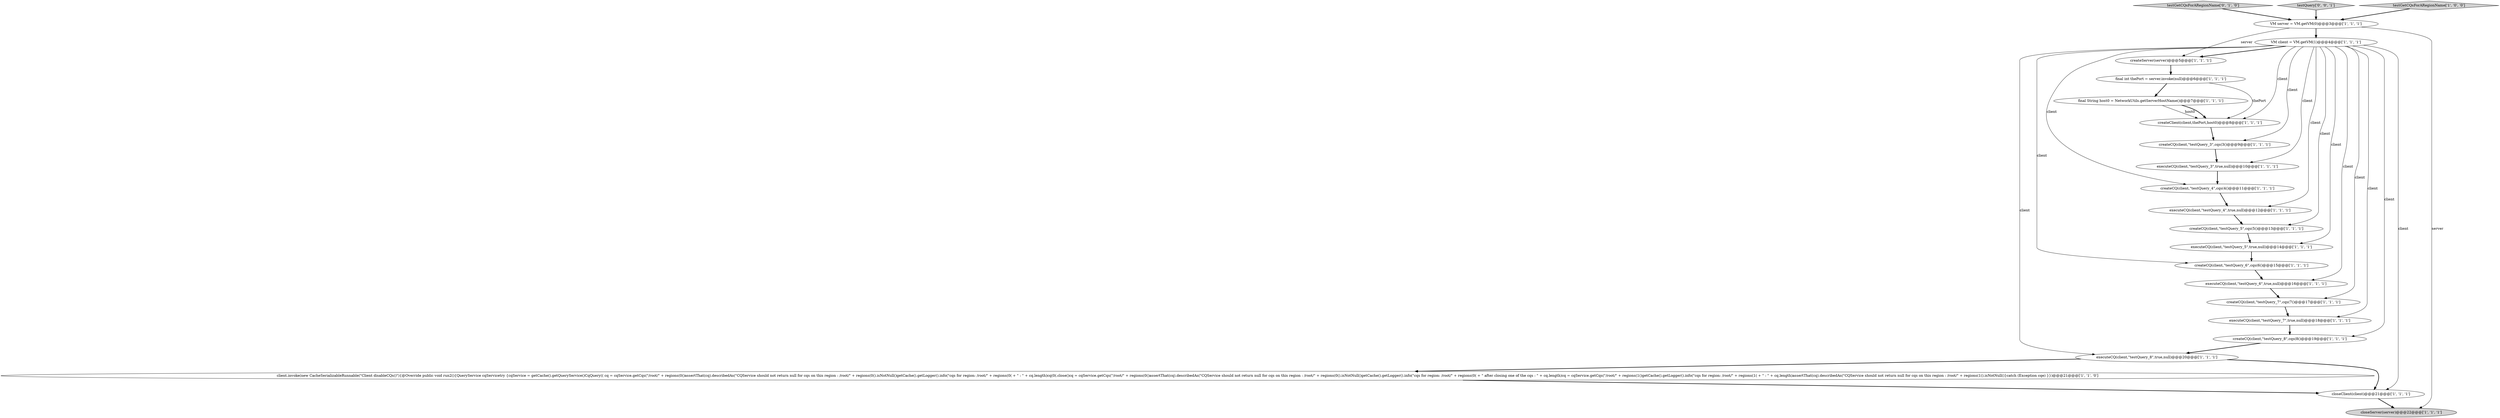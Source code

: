 digraph {
16 [style = filled, label = "closeServer(server)@@@22@@@['1', '1', '1']", fillcolor = lightgray, shape = ellipse image = "AAA0AAABBB1BBB"];
6 [style = filled, label = "executeCQ(client,\"testQuery_6\",true,null)@@@16@@@['1', '1', '1']", fillcolor = white, shape = ellipse image = "AAA0AAABBB1BBB"];
0 [style = filled, label = "executeCQ(client,\"testQuery_7\",true,null)@@@18@@@['1', '1', '1']", fillcolor = white, shape = ellipse image = "AAA0AAABBB1BBB"];
17 [style = filled, label = "createCQ(client,\"testQuery_6\",cqs(6()@@@15@@@['1', '1', '1']", fillcolor = white, shape = ellipse image = "AAA0AAABBB1BBB"];
13 [style = filled, label = "closeClient(client)@@@21@@@['1', '1', '1']", fillcolor = white, shape = ellipse image = "AAA0AAABBB1BBB"];
21 [style = filled, label = "final int thePort = server.invoke(null)@@@6@@@['1', '1', '1']", fillcolor = white, shape = ellipse image = "AAA0AAABBB1BBB"];
7 [style = filled, label = "createCQ(client,\"testQuery_8\",cqs(8()@@@19@@@['1', '1', '1']", fillcolor = white, shape = ellipse image = "AAA0AAABBB1BBB"];
3 [style = filled, label = "createCQ(client,\"testQuery_3\",cqs(3()@@@9@@@['1', '1', '1']", fillcolor = white, shape = ellipse image = "AAA0AAABBB1BBB"];
19 [style = filled, label = "createCQ(client,\"testQuery_5\",cqs(5()@@@13@@@['1', '1', '1']", fillcolor = white, shape = ellipse image = "AAA0AAABBB1BBB"];
22 [style = filled, label = "testGetCQsForARegionName['0', '1', '0']", fillcolor = lightgray, shape = diamond image = "AAA0AAABBB2BBB"];
23 [style = filled, label = "testQuery['0', '0', '1']", fillcolor = lightgray, shape = diamond image = "AAA0AAABBB3BBB"];
12 [style = filled, label = "executeCQ(client,\"testQuery_4\",true,null)@@@12@@@['1', '1', '1']", fillcolor = white, shape = ellipse image = "AAA0AAABBB1BBB"];
20 [style = filled, label = "VM client = VM.getVM(1)@@@4@@@['1', '1', '1']", fillcolor = white, shape = ellipse image = "AAA0AAABBB1BBB"];
1 [style = filled, label = "createServer(server)@@@5@@@['1', '1', '1']", fillcolor = white, shape = ellipse image = "AAA0AAABBB1BBB"];
2 [style = filled, label = "createClient(client,thePort,host0)@@@8@@@['1', '1', '1']", fillcolor = white, shape = ellipse image = "AAA0AAABBB1BBB"];
11 [style = filled, label = "client.invoke(new CacheSerializableRunnable(\"Client disableCQs()\"){@Override public void run2(){QueryService cqServicetry {cqService = getCache().getQueryService()CqQuery(( cq = cqService.getCqs(\"/root/\" + regions(0()assertThat(cq).describedAs(\"CQService should not return null for cqs on this region : /root/\" + regions(0().isNotNull()getCache().getLogger().info(\"cqs for region: /root/\" + regions(0( + \" : \" + cq.length)cq(0(.close()cq = cqService.getCqs(\"/root/\" + regions(0()assertThat(cq).describedAs(\"CQService should not return null for cqs on this region : /root/\" + regions(0().isNotNull()getCache().getLogger().info(\"cqs for region: /root/\" + regions(0( + \" after closing one of the cqs : \" + cq.length)cq = cqService.getCqs(\"/root/\" + regions(1()getCache().getLogger().info(\"cqs for region: /root/\" + regions(1( + \" : \" + cq.length)assertThat(cq).describedAs(\"CQService should not return null for cqs on this region : /root/\" + regions(1().isNotNull()}catch (Exception cqe) }})@@@21@@@['1', '1', '0']", fillcolor = white, shape = ellipse image = "AAA0AAABBB1BBB"];
18 [style = filled, label = "VM server = VM.getVM(0)@@@3@@@['1', '1', '1']", fillcolor = white, shape = ellipse image = "AAA0AAABBB1BBB"];
4 [style = filled, label = "executeCQ(client,\"testQuery_8\",true,null)@@@20@@@['1', '1', '1']", fillcolor = white, shape = ellipse image = "AAA0AAABBB1BBB"];
15 [style = filled, label = "executeCQ(client,\"testQuery_3\",true,null)@@@10@@@['1', '1', '1']", fillcolor = white, shape = ellipse image = "AAA0AAABBB1BBB"];
14 [style = filled, label = "executeCQ(client,\"testQuery_5\",true,null)@@@14@@@['1', '1', '1']", fillcolor = white, shape = ellipse image = "AAA0AAABBB1BBB"];
8 [style = filled, label = "final String host0 = NetworkUtils.getServerHostName()@@@7@@@['1', '1', '1']", fillcolor = white, shape = ellipse image = "AAA0AAABBB1BBB"];
10 [style = filled, label = "createCQ(client,\"testQuery_7\",cqs(7()@@@17@@@['1', '1', '1']", fillcolor = white, shape = ellipse image = "AAA0AAABBB1BBB"];
5 [style = filled, label = "testGetCQsForARegionName['1', '0', '0']", fillcolor = lightgray, shape = diamond image = "AAA0AAABBB1BBB"];
9 [style = filled, label = "createCQ(client,\"testQuery_4\",cqs(4()@@@11@@@['1', '1', '1']", fillcolor = white, shape = ellipse image = "AAA0AAABBB1BBB"];
14->17 [style = bold, label=""];
18->20 [style = bold, label=""];
15->9 [style = bold, label=""];
20->17 [style = solid, label="client"];
21->2 [style = solid, label="thePort"];
20->7 [style = solid, label="client"];
0->7 [style = bold, label=""];
1->21 [style = bold, label=""];
4->11 [style = bold, label=""];
18->16 [style = solid, label="server"];
20->9 [style = solid, label="client"];
20->4 [style = solid, label="client"];
21->8 [style = bold, label=""];
8->2 [style = solid, label="host0"];
20->1 [style = bold, label=""];
20->13 [style = solid, label="client"];
20->3 [style = solid, label="client"];
2->3 [style = bold, label=""];
6->10 [style = bold, label=""];
20->6 [style = solid, label="client"];
8->2 [style = bold, label=""];
18->1 [style = solid, label="server"];
17->6 [style = bold, label=""];
7->4 [style = bold, label=""];
13->16 [style = bold, label=""];
20->0 [style = solid, label="client"];
12->19 [style = bold, label=""];
11->13 [style = bold, label=""];
22->18 [style = bold, label=""];
5->18 [style = bold, label=""];
3->15 [style = bold, label=""];
23->18 [style = bold, label=""];
4->13 [style = bold, label=""];
20->14 [style = solid, label="client"];
20->2 [style = solid, label="client"];
19->14 [style = bold, label=""];
20->15 [style = solid, label="client"];
20->19 [style = solid, label="client"];
10->0 [style = bold, label=""];
20->10 [style = solid, label="client"];
9->12 [style = bold, label=""];
20->12 [style = solid, label="client"];
}
